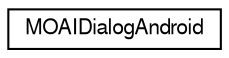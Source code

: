 digraph G
{
  edge [fontname="FreeSans",fontsize="10",labelfontname="FreeSans",labelfontsize="10"];
  node [fontname="FreeSans",fontsize="10",shape=record];
  rankdir=LR;
  Node1 [label="MOAIDialogAndroid",height=0.2,width=0.4,color="black", fillcolor="white", style="filled",URL="$class_m_o_a_i_dialog_android.html",tooltip="Wrapper for a simple native dialog implementation on Android devices. Exposed to lua via MOAIDialog o..."];
}
